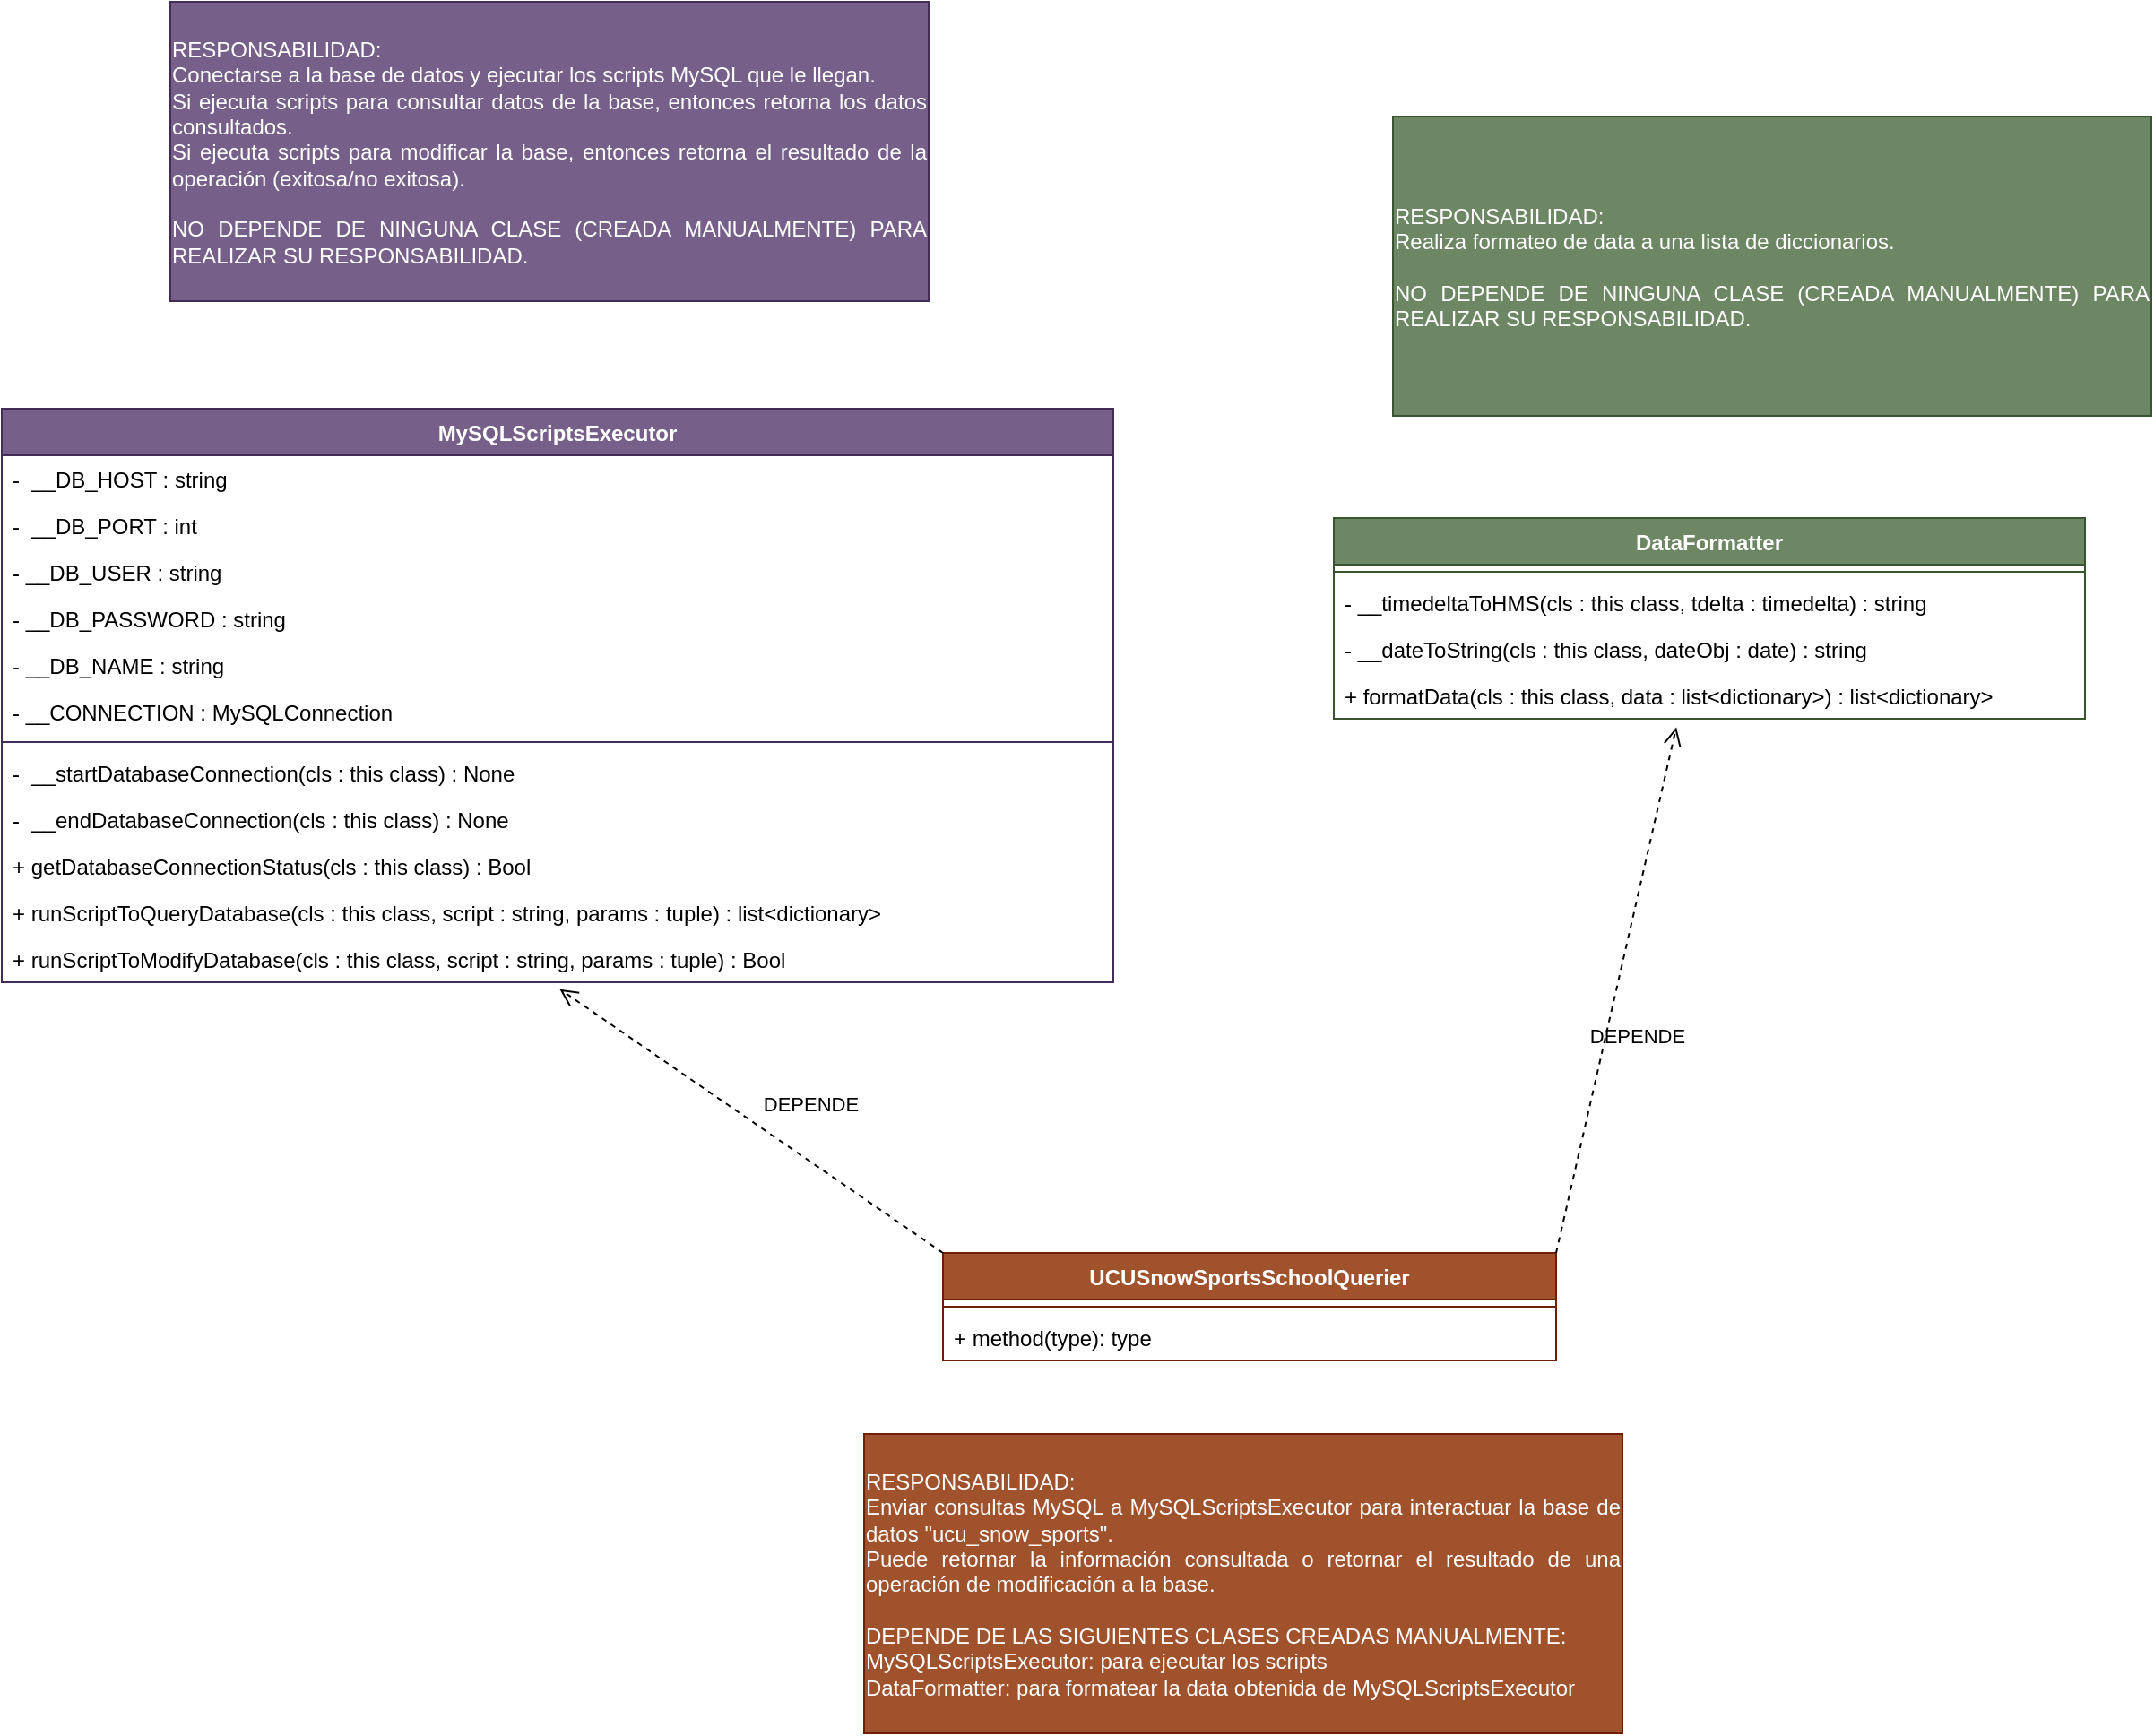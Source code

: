 <mxfile>
    <diagram id="NBj4y6Ug5CM0ARnrZ2Rh" name="Page-1">
        <mxGraphModel dx="1883" dy="883" grid="0" gridSize="10" guides="1" tooltips="1" connect="1" arrows="1" fold="1" page="0" pageScale="1" pageWidth="1100" pageHeight="850" background="none" math="0" shadow="0">
            <root>
                <mxCell id="0"/>
                <mxCell id="1" parent="0"/>
                <mxCell id="2" value="MySQLScriptsExecutor" style="swimlane;fontStyle=1;align=center;verticalAlign=top;childLayout=stackLayout;horizontal=1;startSize=26;horizontalStack=0;resizeParent=1;resizeParentMax=0;resizeLast=0;collapsible=1;marginBottom=0;fillColor=#76608a;fontColor=#ffffff;strokeColor=#432D57;" parent="1" vertex="1">
                    <mxGeometry x="-451" y="-108" width="620" height="320" as="geometry"/>
                </mxCell>
                <mxCell id="3" value="-  __DB_HOST : string" style="text;strokeColor=none;fillColor=none;align=left;verticalAlign=top;spacingLeft=4;spacingRight=4;overflow=hidden;rotatable=0;points=[[0,0.5],[1,0.5]];portConstraint=eastwest;" parent="2" vertex="1">
                    <mxGeometry y="26" width="620" height="26" as="geometry"/>
                </mxCell>
                <mxCell id="6" value="-  __DB_PORT : int" style="text;strokeColor=none;fillColor=none;align=left;verticalAlign=top;spacingLeft=4;spacingRight=4;overflow=hidden;rotatable=0;points=[[0,0.5],[1,0.5]];portConstraint=eastwest;" parent="2" vertex="1">
                    <mxGeometry y="52" width="620" height="26" as="geometry"/>
                </mxCell>
                <mxCell id="15" value="- __DB_USER : string" style="text;strokeColor=none;fillColor=none;align=left;verticalAlign=top;spacingLeft=4;spacingRight=4;overflow=hidden;rotatable=0;points=[[0,0.5],[1,0.5]];portConstraint=eastwest;" parent="2" vertex="1">
                    <mxGeometry y="78" width="620" height="26" as="geometry"/>
                </mxCell>
                <mxCell id="16" value="- __DB_PASSWORD : string" style="text;strokeColor=none;fillColor=none;align=left;verticalAlign=top;spacingLeft=4;spacingRight=4;overflow=hidden;rotatable=0;points=[[0,0.5],[1,0.5]];portConstraint=eastwest;" vertex="1" parent="2">
                    <mxGeometry y="104" width="620" height="26" as="geometry"/>
                </mxCell>
                <mxCell id="17" value="- __DB_NAME : string" style="text;strokeColor=none;fillColor=none;align=left;verticalAlign=top;spacingLeft=4;spacingRight=4;overflow=hidden;rotatable=0;points=[[0,0.5],[1,0.5]];portConstraint=eastwest;" vertex="1" parent="2">
                    <mxGeometry y="130" width="620" height="26" as="geometry"/>
                </mxCell>
                <mxCell id="18" value="- __CONNECTION : MySQLConnection" style="text;strokeColor=none;fillColor=none;align=left;verticalAlign=top;spacingLeft=4;spacingRight=4;overflow=hidden;rotatable=0;points=[[0,0.5],[1,0.5]];portConstraint=eastwest;" vertex="1" parent="2">
                    <mxGeometry y="156" width="620" height="26" as="geometry"/>
                </mxCell>
                <mxCell id="4" value="" style="line;strokeWidth=1;fillColor=none;align=left;verticalAlign=middle;spacingTop=-1;spacingLeft=3;spacingRight=3;rotatable=0;labelPosition=right;points=[];portConstraint=eastwest;strokeColor=inherit;" parent="2" vertex="1">
                    <mxGeometry y="182" width="620" height="8" as="geometry"/>
                </mxCell>
                <mxCell id="19" value="-  __startDatabaseConnection(cls : this class) : None" style="text;strokeColor=none;fillColor=none;align=left;verticalAlign=top;spacingLeft=4;spacingRight=4;overflow=hidden;rotatable=0;points=[[0,0.5],[1,0.5]];portConstraint=eastwest;" vertex="1" parent="2">
                    <mxGeometry y="190" width="620" height="26" as="geometry"/>
                </mxCell>
                <mxCell id="5" value="-  __endDatabaseConnection(cls : this class) : None" style="text;strokeColor=none;fillColor=none;align=left;verticalAlign=top;spacingLeft=4;spacingRight=4;overflow=hidden;rotatable=0;points=[[0,0.5],[1,0.5]];portConstraint=eastwest;" parent="2" vertex="1">
                    <mxGeometry y="216" width="620" height="26" as="geometry"/>
                </mxCell>
                <mxCell id="20" value="+ getDatabaseConnectionStatus(cls : this class) : Bool" style="text;strokeColor=none;fillColor=none;align=left;verticalAlign=top;spacingLeft=4;spacingRight=4;overflow=hidden;rotatable=0;points=[[0,0.5],[1,0.5]];portConstraint=eastwest;" vertex="1" parent="2">
                    <mxGeometry y="242" width="620" height="26" as="geometry"/>
                </mxCell>
                <mxCell id="21" value="+ runScriptToQueryDatabase(cls : this class, script : string, params : tuple) : list&lt;dictionary&gt;" style="text;strokeColor=none;fillColor=none;align=left;verticalAlign=top;spacingLeft=4;spacingRight=4;overflow=hidden;rotatable=0;points=[[0,0.5],[1,0.5]];portConstraint=eastwest;" vertex="1" parent="2">
                    <mxGeometry y="268" width="620" height="26" as="geometry"/>
                </mxCell>
                <mxCell id="22" value="+ runScriptToModifyDatabase(cls : this class, script : string, params : tuple) : Bool" style="text;strokeColor=none;fillColor=none;align=left;verticalAlign=top;spacingLeft=4;spacingRight=4;overflow=hidden;rotatable=0;points=[[0,0.5],[1,0.5]];portConstraint=eastwest;" vertex="1" parent="2">
                    <mxGeometry y="294" width="620" height="26" as="geometry"/>
                </mxCell>
                <mxCell id="7" value="UCUSnowSportsSchoolQuerier" style="swimlane;fontStyle=1;align=center;verticalAlign=top;childLayout=stackLayout;horizontal=1;startSize=26;horizontalStack=0;resizeParent=1;resizeParentMax=0;resizeLast=0;collapsible=1;marginBottom=0;fillColor=#a0522d;fontColor=#ffffff;strokeColor=#6D1F00;" parent="1" vertex="1">
                    <mxGeometry x="74" y="363" width="342" height="60" as="geometry"/>
                </mxCell>
                <mxCell id="10" value="" style="line;strokeWidth=1;fillColor=none;align=left;verticalAlign=middle;spacingTop=-1;spacingLeft=3;spacingRight=3;rotatable=0;labelPosition=right;points=[];portConstraint=eastwest;strokeColor=inherit;" parent="7" vertex="1">
                    <mxGeometry y="26" width="342" height="8" as="geometry"/>
                </mxCell>
                <mxCell id="11" value="+ method(type): type" style="text;strokeColor=none;fillColor=none;align=left;verticalAlign=top;spacingLeft=4;spacingRight=4;overflow=hidden;rotatable=0;points=[[0,0.5],[1,0.5]];portConstraint=eastwest;" parent="7" vertex="1">
                    <mxGeometry y="34" width="342" height="26" as="geometry"/>
                </mxCell>
                <mxCell id="14" value="&lt;div style=&quot;text-align: justify;&quot;&gt;RESPONSABILIDAD:&lt;/div&gt;&lt;div style=&quot;text-align: justify;&quot;&gt;&lt;span style=&quot;background-color: initial;&quot;&gt;Conectarse a la base de datos y ejecutar los scripts MySQL que le llegan.&lt;/span&gt;&lt;/div&gt;&lt;div style=&quot;text-align: justify;&quot;&gt;&lt;span style=&quot;background-color: initial;&quot;&gt;Si ejecuta scripts para consultar datos de la base, entonces retorna los datos consultados.&lt;/span&gt;&lt;/div&gt;&lt;div style=&quot;text-align: justify;&quot;&gt;&lt;span style=&quot;background-color: initial;&quot;&gt;Si ejecuta scripts para modificar la base, entonces retorna el resultado de la operación (exitosa/no exitosa).&lt;br&gt;&lt;/span&gt;&lt;/div&gt;&lt;div style=&quot;text-align: justify;&quot;&gt;&lt;span style=&quot;background-color: initial;&quot;&gt;&lt;br&gt;&lt;/span&gt;&lt;/div&gt;&lt;div style=&quot;text-align: justify;&quot;&gt;NO DEPENDE DE NINGUNA CLASE (CREADA MANUALMENTE) PARA REALIZAR SU RESPONSABILIDAD.&lt;/div&gt;" style="rounded=0;whiteSpace=wrap;html=1;fillColor=#76608a;fontColor=#ffffff;strokeColor=#432D57;" parent="1" vertex="1">
                    <mxGeometry x="-357" y="-335" width="423" height="167" as="geometry"/>
                </mxCell>
                <mxCell id="23" value="&lt;div style=&quot;text-align: justify;&quot;&gt;RESPONSABILIDAD:&lt;/div&gt;&lt;div style=&quot;text-align: justify;&quot;&gt;Realiza formateo de data a una lista de diccionarios.&lt;br&gt;&lt;/div&gt;&lt;div style=&quot;text-align: justify;&quot;&gt;&lt;span style=&quot;background-color: initial;&quot;&gt;&lt;br&gt;&lt;/span&gt;&lt;/div&gt;&lt;div style=&quot;text-align: justify;&quot;&gt;NO DEPENDE DE NINGUNA CLASE (CREADA MANUALMENTE) PARA REALIZAR SU RESPONSABILIDAD.&lt;/div&gt;" style="rounded=0;whiteSpace=wrap;html=1;fillColor=#6d8764;fontColor=#ffffff;strokeColor=#3A5431;" vertex="1" parent="1">
                    <mxGeometry x="325" y="-271" width="423" height="167" as="geometry"/>
                </mxCell>
                <mxCell id="24" value="DataFormatter" style="swimlane;fontStyle=1;align=center;verticalAlign=top;childLayout=stackLayout;horizontal=1;startSize=26;horizontalStack=0;resizeParent=1;resizeParentMax=0;resizeLast=0;collapsible=1;marginBottom=0;fillColor=#6d8764;fontColor=#ffffff;strokeColor=#3A5431;" vertex="1" parent="1">
                    <mxGeometry x="292" y="-47" width="419" height="112" as="geometry"/>
                </mxCell>
                <mxCell id="27" value="" style="line;strokeWidth=1;fillColor=none;align=left;verticalAlign=middle;spacingTop=-1;spacingLeft=3;spacingRight=3;rotatable=0;labelPosition=right;points=[];portConstraint=eastwest;strokeColor=inherit;" vertex="1" parent="24">
                    <mxGeometry y="26" width="419" height="8" as="geometry"/>
                </mxCell>
                <mxCell id="28" value="- __timedeltaToHMS(cls : this class, tdelta : timedelta) : string" style="text;strokeColor=none;fillColor=none;align=left;verticalAlign=top;spacingLeft=4;spacingRight=4;overflow=hidden;rotatable=0;points=[[0,0.5],[1,0.5]];portConstraint=eastwest;" vertex="1" parent="24">
                    <mxGeometry y="34" width="419" height="26" as="geometry"/>
                </mxCell>
                <mxCell id="30" value="- __dateToString(cls : this class, dateObj : date) : string" style="text;strokeColor=none;fillColor=none;align=left;verticalAlign=top;spacingLeft=4;spacingRight=4;overflow=hidden;rotatable=0;points=[[0,0.5],[1,0.5]];portConstraint=eastwest;" vertex="1" parent="24">
                    <mxGeometry y="60" width="419" height="26" as="geometry"/>
                </mxCell>
                <mxCell id="31" value="+ formatData(cls : this class, data : list&lt;dictionary&gt;) : list&lt;dictionary&gt;" style="text;strokeColor=none;fillColor=none;align=left;verticalAlign=top;spacingLeft=4;spacingRight=4;overflow=hidden;rotatable=0;points=[[0,0.5],[1,0.5]];portConstraint=eastwest;" vertex="1" parent="24">
                    <mxGeometry y="86" width="419" height="26" as="geometry"/>
                </mxCell>
                <mxCell id="29" value="DEPENDE" style="endArrow=open;startArrow=none;endFill=0;startFill=0;endSize=8;html=1;verticalAlign=bottom;dashed=1;labelBackgroundColor=none;exitX=0;exitY=0;exitDx=0;exitDy=0;entryX=0.502;entryY=1.147;entryDx=0;entryDy=0;entryPerimeter=0;" edge="1" parent="1" source="7" target="22">
                    <mxGeometry x="-0.207" y="-19" width="160" relative="1" as="geometry">
                        <mxPoint x="324" y="44" as="sourcePoint"/>
                        <mxPoint x="484" y="44" as="targetPoint"/>
                        <mxPoint as="offset"/>
                    </mxGeometry>
                </mxCell>
                <mxCell id="32" value="&lt;div style=&quot;text-align: justify;&quot;&gt;RESPONSABILIDAD:&lt;/div&gt;&lt;div style=&quot;text-align: justify;&quot;&gt;Enviar consultas MySQL a MySQLScriptsExecutor para interactuar la base de datos &quot;ucu_snow_sports&quot;.&lt;/div&gt;&lt;div style=&quot;text-align: justify;&quot;&gt;Puede retornar la información consultada o retornar el resultado de una operación de modificación a la base.&lt;br&gt;&lt;/div&gt;&lt;div style=&quot;text-align: justify;&quot;&gt;&lt;span style=&quot;background-color: initial;&quot;&gt;&lt;br&gt;&lt;/span&gt;&lt;/div&gt;&lt;div style=&quot;text-align: justify;&quot;&gt;DEPENDE DE LAS SIGUIENTES CLASES CREADAS MANUALMENTE:&lt;/div&gt;&lt;div style=&quot;text-align: justify;&quot;&gt;MySQLScriptsExecutor: para ejecutar los scripts&lt;/div&gt;&lt;div style=&quot;text-align: justify;&quot;&gt;DataFormatter: para formatear la data obtenida de MySQLScriptsExecutor&lt;/div&gt;" style="rounded=0;whiteSpace=wrap;html=1;fillColor=#a0522d;fontColor=#ffffff;strokeColor=#6D1F00;" vertex="1" parent="1">
                    <mxGeometry x="30" y="464" width="423" height="167" as="geometry"/>
                </mxCell>
                <mxCell id="33" value="DEPENDE" style="endArrow=open;startArrow=none;endFill=0;startFill=0;endSize=8;html=1;verticalAlign=bottom;dashed=1;labelBackgroundColor=none;exitX=1;exitY=0;exitDx=0;exitDy=0;entryX=0.456;entryY=1.181;entryDx=0;entryDy=0;entryPerimeter=0;" edge="1" parent="1" source="7" target="31">
                    <mxGeometry x="-0.207" y="-19" width="160" relative="1" as="geometry">
                        <mxPoint x="473.76" y="321.18" as="sourcePoint"/>
                        <mxPoint x="260.0" y="174.002" as="targetPoint"/>
                        <mxPoint as="offset"/>
                    </mxGeometry>
                </mxCell>
            </root>
        </mxGraphModel>
    </diagram>
</mxfile>